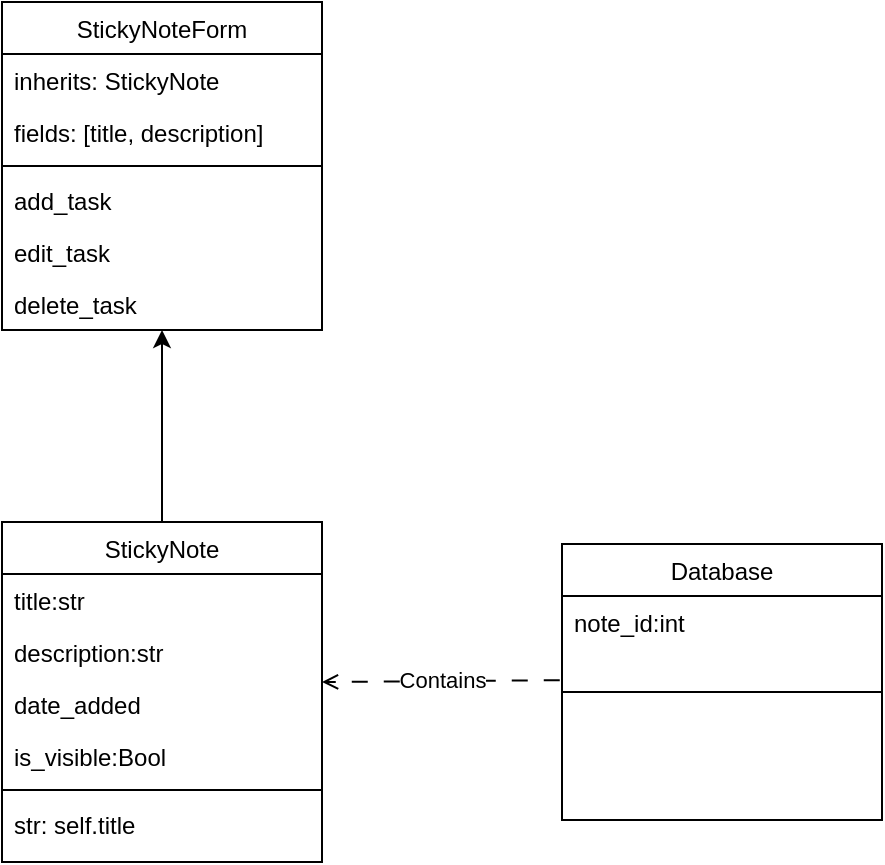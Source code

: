 <mxfile version="24.4.0" type="device">
  <diagram id="C5RBs43oDa-KdzZeNtuy" name="Page-1">
    <mxGraphModel dx="1509" dy="888" grid="1" gridSize="10" guides="1" tooltips="1" connect="1" arrows="1" fold="1" page="1" pageScale="1" pageWidth="827" pageHeight="1169" math="0" shadow="0">
      <root>
        <mxCell id="WIyWlLk6GJQsqaUBKTNV-0" />
        <mxCell id="WIyWlLk6GJQsqaUBKTNV-1" parent="WIyWlLk6GJQsqaUBKTNV-0" />
        <mxCell id="gle7XXyBK0aA9Jf4WXQR-4" value="StickyNote" style="swimlane;fontStyle=0;align=center;verticalAlign=top;childLayout=stackLayout;horizontal=1;startSize=26;horizontalStack=0;resizeParent=1;resizeLast=0;collapsible=1;marginBottom=0;rounded=0;shadow=0;strokeWidth=1;" vertex="1" parent="WIyWlLk6GJQsqaUBKTNV-1">
          <mxGeometry x="290" y="510" width="160" height="170" as="geometry">
            <mxRectangle x="130" y="380" width="160" height="26" as="alternateBounds" />
          </mxGeometry>
        </mxCell>
        <mxCell id="gle7XXyBK0aA9Jf4WXQR-5" value="title:str" style="text;align=left;verticalAlign=top;spacingLeft=4;spacingRight=4;overflow=hidden;rotatable=0;points=[[0,0.5],[1,0.5]];portConstraint=eastwest;" vertex="1" parent="gle7XXyBK0aA9Jf4WXQR-4">
          <mxGeometry y="26" width="160" height="26" as="geometry" />
        </mxCell>
        <mxCell id="gle7XXyBK0aA9Jf4WXQR-6" value="description:str" style="text;align=left;verticalAlign=top;spacingLeft=4;spacingRight=4;overflow=hidden;rotatable=0;points=[[0,0.5],[1,0.5]];portConstraint=eastwest;rounded=0;shadow=0;html=0;" vertex="1" parent="gle7XXyBK0aA9Jf4WXQR-4">
          <mxGeometry y="52" width="160" height="26" as="geometry" />
        </mxCell>
        <mxCell id="gle7XXyBK0aA9Jf4WXQR-16" value="date_added" style="text;align=left;verticalAlign=top;spacingLeft=4;spacingRight=4;overflow=hidden;rotatable=0;points=[[0,0.5],[1,0.5]];portConstraint=eastwest;rounded=0;shadow=0;html=0;" vertex="1" parent="gle7XXyBK0aA9Jf4WXQR-4">
          <mxGeometry y="78" width="160" height="26" as="geometry" />
        </mxCell>
        <mxCell id="gle7XXyBK0aA9Jf4WXQR-17" value="is_visible:Bool" style="text;align=left;verticalAlign=top;spacingLeft=4;spacingRight=4;overflow=hidden;rotatable=0;points=[[0,0.5],[1,0.5]];portConstraint=eastwest;rounded=0;shadow=0;html=0;" vertex="1" parent="gle7XXyBK0aA9Jf4WXQR-4">
          <mxGeometry y="104" width="160" height="26" as="geometry" />
        </mxCell>
        <mxCell id="gle7XXyBK0aA9Jf4WXQR-7" value="" style="line;html=1;strokeWidth=1;align=left;verticalAlign=middle;spacingTop=-1;spacingLeft=3;spacingRight=3;rotatable=0;labelPosition=right;points=[];portConstraint=eastwest;" vertex="1" parent="gle7XXyBK0aA9Jf4WXQR-4">
          <mxGeometry y="130" width="160" height="8" as="geometry" />
        </mxCell>
        <mxCell id="gle7XXyBK0aA9Jf4WXQR-51" value="str: self.title" style="text;align=left;verticalAlign=top;spacingLeft=4;spacingRight=4;overflow=hidden;rotatable=0;points=[[0,0.5],[1,0.5]];portConstraint=eastwest;rounded=0;shadow=0;html=0;" vertex="1" parent="gle7XXyBK0aA9Jf4WXQR-4">
          <mxGeometry y="138" width="160" height="26" as="geometry" />
        </mxCell>
        <mxCell id="gle7XXyBK0aA9Jf4WXQR-26" value="Database" style="swimlane;fontStyle=0;align=center;verticalAlign=top;childLayout=stackLayout;horizontal=1;startSize=26;horizontalStack=0;resizeParent=1;resizeLast=0;collapsible=1;marginBottom=0;rounded=0;shadow=0;strokeWidth=1;" vertex="1" parent="WIyWlLk6GJQsqaUBKTNV-1">
          <mxGeometry x="570" y="521" width="160" height="138" as="geometry">
            <mxRectangle x="230" y="140" width="160" height="26" as="alternateBounds" />
          </mxGeometry>
        </mxCell>
        <mxCell id="gle7XXyBK0aA9Jf4WXQR-27" value="note_id:int" style="text;align=left;verticalAlign=top;spacingLeft=4;spacingRight=4;overflow=hidden;rotatable=0;points=[[0,0.5],[1,0.5]];portConstraint=eastwest;" vertex="1" parent="gle7XXyBK0aA9Jf4WXQR-26">
          <mxGeometry y="26" width="160" height="44" as="geometry" />
        </mxCell>
        <mxCell id="gle7XXyBK0aA9Jf4WXQR-42" value="" style="line;html=1;strokeWidth=1;align=left;verticalAlign=middle;spacingTop=-1;spacingLeft=3;spacingRight=3;rotatable=0;labelPosition=right;points=[];portConstraint=eastwest;" vertex="1" parent="gle7XXyBK0aA9Jf4WXQR-26">
          <mxGeometry y="70" width="160" height="8" as="geometry" />
        </mxCell>
        <mxCell id="gle7XXyBK0aA9Jf4WXQR-30" value="StickyNoteForm" style="swimlane;fontStyle=0;align=center;verticalAlign=top;childLayout=stackLayout;horizontal=1;startSize=26;horizontalStack=0;resizeParent=1;resizeLast=0;collapsible=1;marginBottom=0;rounded=0;shadow=0;strokeWidth=1;" vertex="1" parent="WIyWlLk6GJQsqaUBKTNV-1">
          <mxGeometry x="290" y="250" width="160" height="164" as="geometry">
            <mxRectangle x="230" y="140" width="160" height="26" as="alternateBounds" />
          </mxGeometry>
        </mxCell>
        <mxCell id="gle7XXyBK0aA9Jf4WXQR-50" value="inherits: StickyNote" style="text;align=left;verticalAlign=top;spacingLeft=4;spacingRight=4;overflow=hidden;rotatable=0;points=[[0,0.5],[1,0.5]];portConstraint=eastwest;rounded=0;shadow=0;html=0;" vertex="1" parent="gle7XXyBK0aA9Jf4WXQR-30">
          <mxGeometry y="26" width="160" height="26" as="geometry" />
        </mxCell>
        <mxCell id="gle7XXyBK0aA9Jf4WXQR-46" value="fields: [title, description]" style="text;align=left;verticalAlign=top;spacingLeft=4;spacingRight=4;overflow=hidden;rotatable=0;points=[[0,0.5],[1,0.5]];portConstraint=eastwest;rounded=0;shadow=0;html=0;" vertex="1" parent="gle7XXyBK0aA9Jf4WXQR-30">
          <mxGeometry y="52" width="160" height="26" as="geometry" />
        </mxCell>
        <mxCell id="gle7XXyBK0aA9Jf4WXQR-39" value="" style="line;html=1;strokeWidth=1;align=left;verticalAlign=middle;spacingTop=-1;spacingLeft=3;spacingRight=3;rotatable=0;labelPosition=right;points=[];portConstraint=eastwest;" vertex="1" parent="gle7XXyBK0aA9Jf4WXQR-30">
          <mxGeometry y="78" width="160" height="8" as="geometry" />
        </mxCell>
        <mxCell id="gle7XXyBK0aA9Jf4WXQR-49" value="add_task" style="text;align=left;verticalAlign=top;spacingLeft=4;spacingRight=4;overflow=hidden;rotatable=0;points=[[0,0.5],[1,0.5]];portConstraint=eastwest;rounded=0;shadow=0;html=0;" vertex="1" parent="gle7XXyBK0aA9Jf4WXQR-30">
          <mxGeometry y="86" width="160" height="26" as="geometry" />
        </mxCell>
        <mxCell id="gle7XXyBK0aA9Jf4WXQR-47" value="edit_task" style="text;align=left;verticalAlign=top;spacingLeft=4;spacingRight=4;overflow=hidden;rotatable=0;points=[[0,0.5],[1,0.5]];portConstraint=eastwest;rounded=0;shadow=0;html=0;" vertex="1" parent="gle7XXyBK0aA9Jf4WXQR-30">
          <mxGeometry y="112" width="160" height="26" as="geometry" />
        </mxCell>
        <mxCell id="gle7XXyBK0aA9Jf4WXQR-48" value="delete_task" style="text;align=left;verticalAlign=top;spacingLeft=4;spacingRight=4;overflow=hidden;rotatable=0;points=[[0,0.5],[1,0.5]];portConstraint=eastwest;rounded=0;shadow=0;html=0;" vertex="1" parent="gle7XXyBK0aA9Jf4WXQR-30">
          <mxGeometry y="138" width="160" height="26" as="geometry" />
        </mxCell>
        <mxCell id="gle7XXyBK0aA9Jf4WXQR-35" value="" style="endArrow=classic;html=1;rounded=0;exitX=0.5;exitY=0;exitDx=0;exitDy=0;entryX=0.5;entryY=1;entryDx=0;entryDy=0;" edge="1" parent="WIyWlLk6GJQsqaUBKTNV-1" source="gle7XXyBK0aA9Jf4WXQR-4" target="gle7XXyBK0aA9Jf4WXQR-30">
          <mxGeometry width="50" height="50" relative="1" as="geometry">
            <mxPoint x="370" y="450" as="sourcePoint" />
            <mxPoint x="310" y="470" as="targetPoint" />
          </mxGeometry>
        </mxCell>
        <mxCell id="gle7XXyBK0aA9Jf4WXQR-36" value="" style="endArrow=open;html=1;rounded=0;dashed=1;dashPattern=8 8;endFill=0;entryX=1;entryY=0.077;entryDx=0;entryDy=0;entryPerimeter=0;exitX=-0.007;exitY=0.956;exitDx=0;exitDy=0;exitPerimeter=0;" edge="1" parent="WIyWlLk6GJQsqaUBKTNV-1" source="gle7XXyBK0aA9Jf4WXQR-27" target="gle7XXyBK0aA9Jf4WXQR-16">
          <mxGeometry width="50" height="50" relative="1" as="geometry">
            <mxPoint x="540" y="650" as="sourcePoint" />
            <mxPoint x="565.36" y="582.772" as="targetPoint" />
          </mxGeometry>
        </mxCell>
        <mxCell id="gle7XXyBK0aA9Jf4WXQR-45" value="Contains" style="edgeLabel;html=1;align=center;verticalAlign=middle;resizable=0;points=[];" vertex="1" connectable="0" parent="gle7XXyBK0aA9Jf4WXQR-36">
          <mxGeometry x="-0.006" y="-1" relative="1" as="geometry">
            <mxPoint as="offset" />
          </mxGeometry>
        </mxCell>
      </root>
    </mxGraphModel>
  </diagram>
</mxfile>
